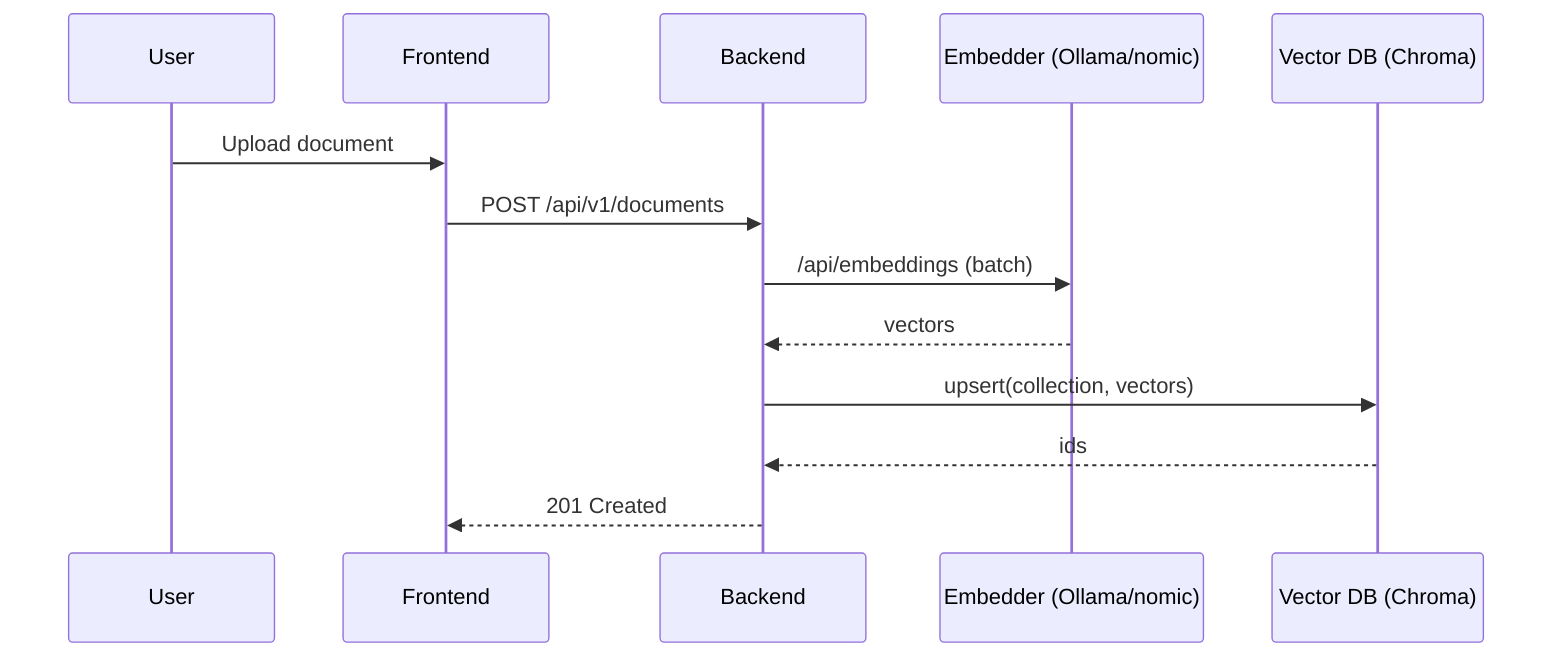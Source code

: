 sequenceDiagram
  participant U as User
  participant FE as Frontend
  participant BE as Backend
  participant E as Embedder (Ollama/nomic)
  participant V as Vector DB (Chroma)

  U->>FE: Upload document
  FE->>BE: POST /api/v1/documents
  BE->>E: /api/embeddings (batch)
  E-->>BE: vectors
  BE->>V: upsert(collection, vectors)
  V-->>BE: ids
  BE-->>FE: 201 Created